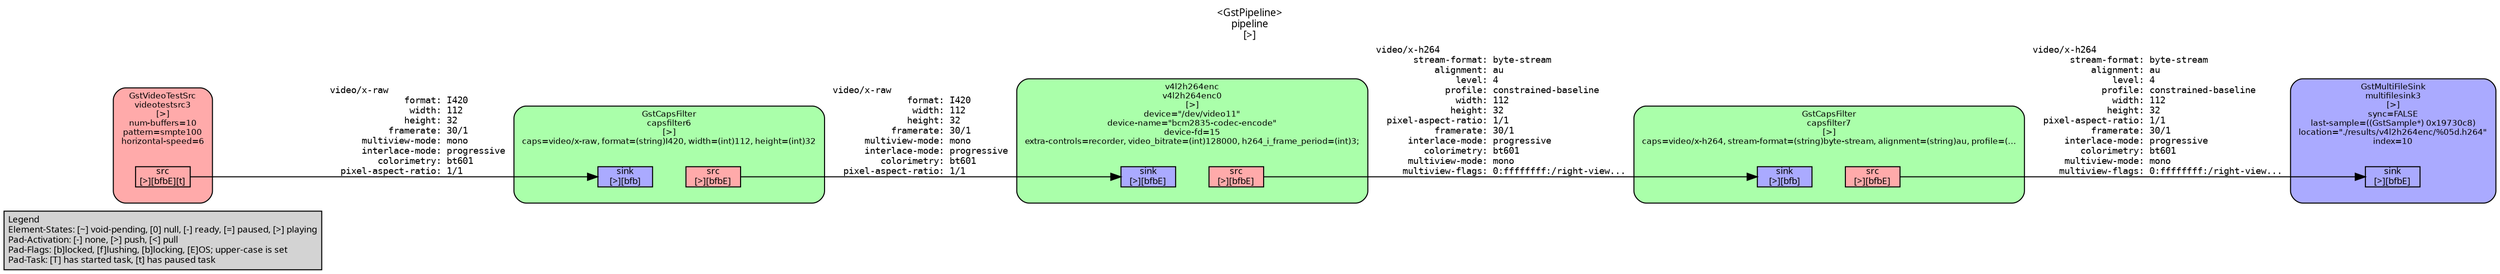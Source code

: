 digraph pipeline {
  rankdir=LR;
  fontname="sans";
  fontsize="10";
  labelloc=t;
  nodesep=.1;
  ranksep=.2;
  label="<GstPipeline>\npipeline\n[>]";
  node [style="filled,rounded", shape=box, fontsize="9", fontname="sans", margin="0.0,0.0"];
  edge [labelfontsize="6", fontsize="9", fontname="monospace"];
  
  legend [
    pos="0,0!",
    margin="0.05,0.05",
    style="filled",
    label="Legend\lElement-States: [~] void-pending, [0] null, [-] ready, [=] paused, [>] playing\lPad-Activation: [-] none, [>] push, [<] pull\lPad-Flags: [b]locked, [f]lushing, [b]locking, [E]OS; upper-case is set\lPad-Task: [T] has started task, [t] has paused task\l",
  ];
  subgraph cluster_capsfilter7_0x19670a0 {
    fontname="Bitstream Vera Sans";
    fontsize="8";
    style="filled,rounded";
    color=black;
    label="GstCapsFilter\ncapsfilter7\n[>]\ncaps=video/x-h264, stream-format=(string)byte-stream, alignment=(string)au, profile=(…";
    subgraph cluster_capsfilter7_0x19670a0_sink {
      label="";
      style="invis";
      capsfilter7_0x19670a0_sink_0x196bbb0 [color=black, fillcolor="#aaaaff", label="sink\n[>][bfb]", height="0.2", style="filled,solid"];
    }

    subgraph cluster_capsfilter7_0x19670a0_src {
      label="";
      style="invis";
      capsfilter7_0x19670a0_src_0x19d2390 [color=black, fillcolor="#ffaaaa", label="src\n[>][bfbE]", height="0.2", style="filled,solid"];
    }

    capsfilter7_0x19670a0_sink_0x196bbb0 -> capsfilter7_0x19670a0_src_0x19d2390 [style="invis"];
    fillcolor="#aaffaa";
  }

  capsfilter7_0x19670a0_src_0x19d2390 -> multifilesink3_0x19cf268_sink_0x19d20e0 [label="video/x-h264\l       stream-format: byte-stream\l           alignment: au\l               level: 4\l             profile: constrained-baseline\l               width: 112\l              height: 32\l  pixel-aspect-ratio: 1/1\l           framerate: 30/1\l      interlace-mode: progressive\l         colorimetry: bt601\l      multiview-mode: mono\l     multiview-flags: 0:ffffffff:/right-view...\l"]
  subgraph cluster_capsfilter6_0x1966e70 {
    fontname="Bitstream Vera Sans";
    fontsize="8";
    style="filled,rounded";
    color=black;
    label="GstCapsFilter\ncapsfilter6\n[>]\ncaps=video/x-raw, format=(string)I420, width=(int)112, height=(int)32";
    subgraph cluster_capsfilter6_0x1966e70_sink {
      label="";
      style="invis";
      capsfilter6_0x1966e70_sink_0x196ba58 [color=black, fillcolor="#aaaaff", label="sink\n[>][bfb]", height="0.2", style="filled,solid"];
    }

    subgraph cluster_capsfilter6_0x1966e70_src {
      label="";
      style="invis";
      capsfilter6_0x1966e70_src_0x196b900 [color=black, fillcolor="#ffaaaa", label="src\n[>][bfbE]", height="0.2", style="filled,solid"];
    }

    capsfilter6_0x1966e70_sink_0x196ba58 -> capsfilter6_0x1966e70_src_0x196b900 [style="invis"];
    fillcolor="#aaffaa";
  }

  capsfilter6_0x1966e70_src_0x196b900 -> v4l2h264enc0_0x19de210_sink_0x196bd08 [label="video/x-raw\l              format: I420\l               width: 112\l              height: 32\l           framerate: 30/1\l      multiview-mode: mono\l      interlace-mode: progressive\l         colorimetry: bt601\l  pixel-aspect-ratio: 1/1\l"]
  subgraph cluster_multifilesink3_0x19cf268 {
    fontname="Bitstream Vera Sans";
    fontsize="8";
    style="filled,rounded";
    color=black;
    label="GstMultiFileSink\nmultifilesink3\n[>]\nsync=FALSE\nlast-sample=((GstSample*) 0x19730c8)\nlocation=\"./results/v4l2h264enc/%05d.h264\"\nindex=10";
    subgraph cluster_multifilesink3_0x19cf268_sink {
      label="";
      style="invis";
      multifilesink3_0x19cf268_sink_0x19d20e0 [color=black, fillcolor="#aaaaff", label="sink\n[>][bfbE]", height="0.2", style="filled,solid"];
    }

    fillcolor="#aaaaff";
  }

  subgraph cluster_v4l2h264enc0_0x19de210 {
    fontname="Bitstream Vera Sans";
    fontsize="8";
    style="filled,rounded";
    color=black;
    label="v4l2h264enc\nv4l2h264enc0\n[>]\ndevice=\"/dev/video11\"\ndevice-name=\"bcm2835-codec-encode\"\ndevice-fd=15\nextra-controls=recorder, video_bitrate=(int)128000, h264_i_frame_period=(int)3;";
    subgraph cluster_v4l2h264enc0_0x19de210_sink {
      label="";
      style="invis";
      v4l2h264enc0_0x19de210_sink_0x196bd08 [color=black, fillcolor="#aaaaff", label="sink\n[>][bfbE]", height="0.2", style="filled,solid"];
    }

    subgraph cluster_v4l2h264enc0_0x19de210_src {
      label="";
      style="invis";
      v4l2h264enc0_0x19de210_src_0x19d2238 [color=black, fillcolor="#ffaaaa", label="src\n[>][bfbE]", height="0.2", style="filled,solid"];
    }

    v4l2h264enc0_0x19de210_sink_0x196bd08 -> v4l2h264enc0_0x19de210_src_0x19d2238 [style="invis"];
    fillcolor="#aaffaa";
  }

  v4l2h264enc0_0x19de210_src_0x19d2238 -> capsfilter7_0x19670a0_sink_0x196bbb0 [label="video/x-h264\l       stream-format: byte-stream\l           alignment: au\l               level: 4\l             profile: constrained-baseline\l               width: 112\l              height: 32\l  pixel-aspect-ratio: 1/1\l           framerate: 30/1\l      interlace-mode: progressive\l         colorimetry: bt601\l      multiview-mode: mono\l     multiview-flags: 0:ffffffff:/right-view...\l"]
  subgraph cluster_videotestsrc3_0x1954e00 {
    fontname="Bitstream Vera Sans";
    fontsize="8";
    style="filled,rounded";
    color=black;
    label="GstVideoTestSrc\nvideotestsrc3\n[>]\nnum-buffers=10\npattern=smpte100\nhorizontal-speed=6";
    subgraph cluster_videotestsrc3_0x1954e00_src {
      label="";
      style="invis";
      videotestsrc3_0x1954e00_src_0x196be60 [color=black, fillcolor="#ffaaaa", label="src\n[>][bfbE][t]", height="0.2", style="filled,solid"];
    }

    fillcolor="#ffaaaa";
  }

  videotestsrc3_0x1954e00_src_0x196be60 -> capsfilter6_0x1966e70_sink_0x196ba58 [label="video/x-raw\l              format: I420\l               width: 112\l              height: 32\l           framerate: 30/1\l      multiview-mode: mono\l      interlace-mode: progressive\l         colorimetry: bt601\l  pixel-aspect-ratio: 1/1\l"]
}
